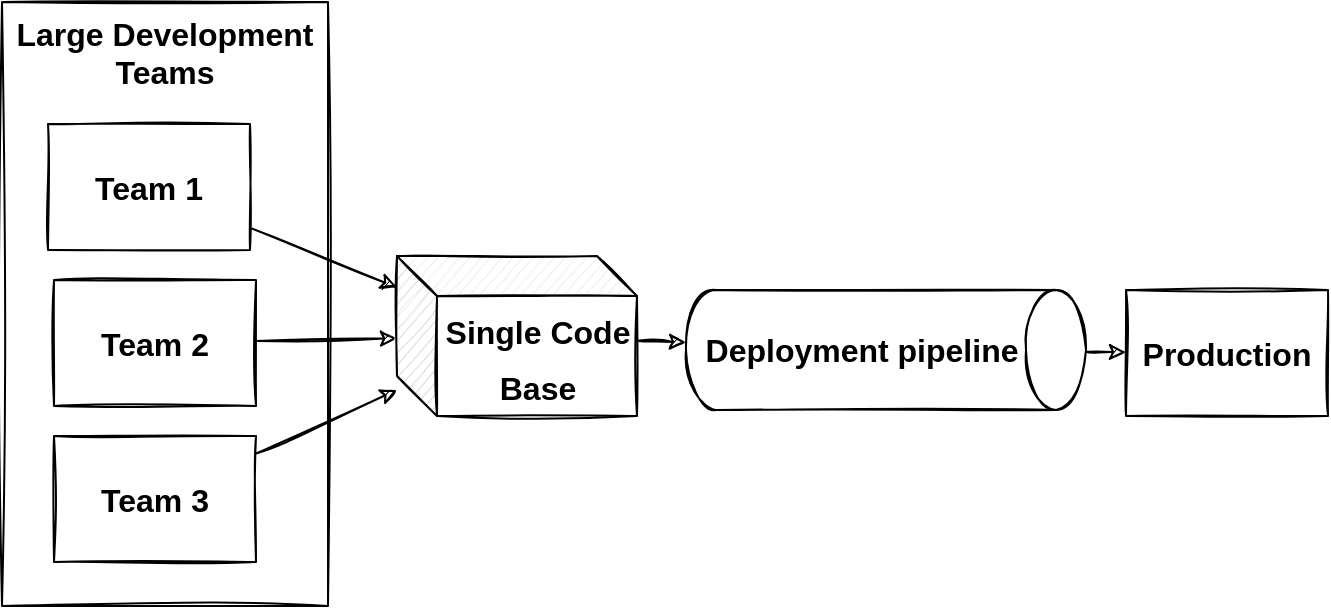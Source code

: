 <mxfile version="14.6.13" type="device"><diagram id="O4We3TlcgWNvYi_soNku" name="Page-1"><mxGraphModel dx="1106" dy="808" grid="0" gridSize="10" guides="1" tooltips="1" connect="1" arrows="1" fold="1" page="0" pageScale="1" pageWidth="850" pageHeight="1100" math="0" shadow="0"><root><mxCell id="0"/><mxCell id="1" parent="0"/><mxCell id="LZUgkCEEi78Qzujy2iCS-1" value="Large Development Teams" style="rounded=0;whiteSpace=wrap;html=1;fontStyle=1;fontSize=16;fontFamily=Helvetica;sketch=1;verticalAlign=top;" vertex="1" parent="1"><mxGeometry x="-157" y="-47" width="163" height="302" as="geometry"/></mxCell><mxCell id="LZUgkCEEi78Qzujy2iCS-2" style="edgeStyle=none;rounded=0;sketch=1;orthogonalLoop=1;jettySize=auto;html=1;fontSize=23;startArrow=none;startFill=0;strokeWidth=1;" edge="1" parent="1" source="LZUgkCEEi78Qzujy2iCS-3" target="LZUgkCEEi78Qzujy2iCS-9"><mxGeometry relative="1" as="geometry"/></mxCell><mxCell id="LZUgkCEEi78Qzujy2iCS-3" value="Team 1" style="rounded=0;whiteSpace=wrap;html=1;fontStyle=1;fontSize=16;fontFamily=Helvetica;sketch=1;" vertex="1" parent="1"><mxGeometry x="-134" y="14" width="101" height="63" as="geometry"/></mxCell><mxCell id="LZUgkCEEi78Qzujy2iCS-4" style="edgeStyle=none;rounded=0;sketch=1;orthogonalLoop=1;jettySize=auto;html=1;fontSize=23;startArrow=none;startFill=0;strokeWidth=1;" edge="1" parent="1" source="LZUgkCEEi78Qzujy2iCS-5" target="LZUgkCEEi78Qzujy2iCS-9"><mxGeometry relative="1" as="geometry"/></mxCell><mxCell id="LZUgkCEEi78Qzujy2iCS-5" value="Team 2" style="rounded=0;whiteSpace=wrap;html=1;fontStyle=1;fontSize=16;fontFamily=Helvetica;sketch=1;" vertex="1" parent="1"><mxGeometry x="-131" y="92" width="101" height="63" as="geometry"/></mxCell><mxCell id="LZUgkCEEi78Qzujy2iCS-6" style="edgeStyle=none;rounded=0;sketch=1;orthogonalLoop=1;jettySize=auto;html=1;fontSize=23;startArrow=none;startFill=0;strokeWidth=1;" edge="1" parent="1" source="LZUgkCEEi78Qzujy2iCS-7" target="LZUgkCEEi78Qzujy2iCS-9"><mxGeometry relative="1" as="geometry"/></mxCell><mxCell id="LZUgkCEEi78Qzujy2iCS-7" value="Team 3" style="rounded=0;whiteSpace=wrap;html=1;fontStyle=1;fontSize=16;fontFamily=Helvetica;sketch=1;" vertex="1" parent="1"><mxGeometry x="-131" y="170" width="101" height="63" as="geometry"/></mxCell><mxCell id="LZUgkCEEi78Qzujy2iCS-8" style="edgeStyle=none;rounded=0;sketch=1;orthogonalLoop=1;jettySize=auto;html=1;fontSize=16;startArrow=none;startFill=0;strokeWidth=1;" edge="1" parent="1" source="LZUgkCEEi78Qzujy2iCS-9" target="LZUgkCEEi78Qzujy2iCS-11"><mxGeometry relative="1" as="geometry"/></mxCell><mxCell id="LZUgkCEEi78Qzujy2iCS-9" value="&lt;b style=&quot;font-size: 16px&quot;&gt;Single Code&lt;br&gt;Base&lt;/b&gt;" style="shape=cube;whiteSpace=wrap;html=1;boundedLbl=1;backgroundOutline=1;darkOpacity=0.05;darkOpacity2=0.1;sketch=1;fontSize=23;" vertex="1" parent="1"><mxGeometry x="40.5" y="80" width="120" height="80" as="geometry"/></mxCell><mxCell id="LZUgkCEEi78Qzujy2iCS-10" style="edgeStyle=none;rounded=0;sketch=1;orthogonalLoop=1;jettySize=auto;html=1;fontSize=16;startArrow=none;startFill=0;strokeWidth=1;" edge="1" parent="1" source="LZUgkCEEi78Qzujy2iCS-11" target="LZUgkCEEi78Qzujy2iCS-12"><mxGeometry relative="1" as="geometry"/></mxCell><mxCell id="LZUgkCEEi78Qzujy2iCS-11" value="Deployment pipeline" style="shape=cylinder3;whiteSpace=wrap;html=1;boundedLbl=1;backgroundOutline=1;size=15;sketch=1;fontSize=16;rotation=90;horizontal=0;fontStyle=1" vertex="1" parent="1"><mxGeometry x="255" y="27" width="60" height="200" as="geometry"/></mxCell><mxCell id="LZUgkCEEi78Qzujy2iCS-12" value="Production" style="rounded=0;whiteSpace=wrap;html=1;fontStyle=1;fontSize=16;fontFamily=Helvetica;sketch=1;" vertex="1" parent="1"><mxGeometry x="405" y="97" width="101" height="63" as="geometry"/></mxCell></root></mxGraphModel></diagram></mxfile>